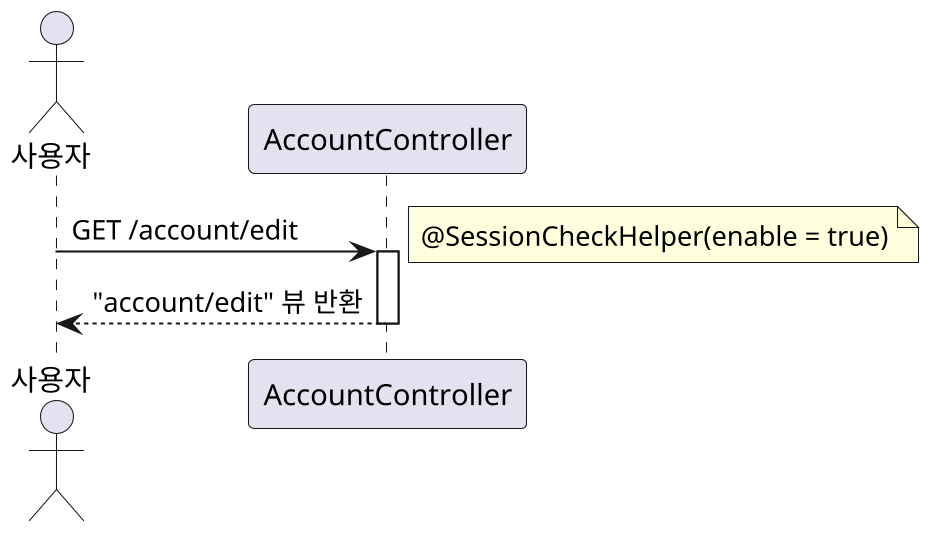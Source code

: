 @startuml
skinparam dpi 200

actor Actor as "사용자"
participant AccountController

Actor -> AccountController: GET /account/edit
activate AccountController
note right: @SessionCheckHelper(enable = true)
AccountController --> Actor: "account/edit" 뷰 반환
deactivate AccountController

@enduml
